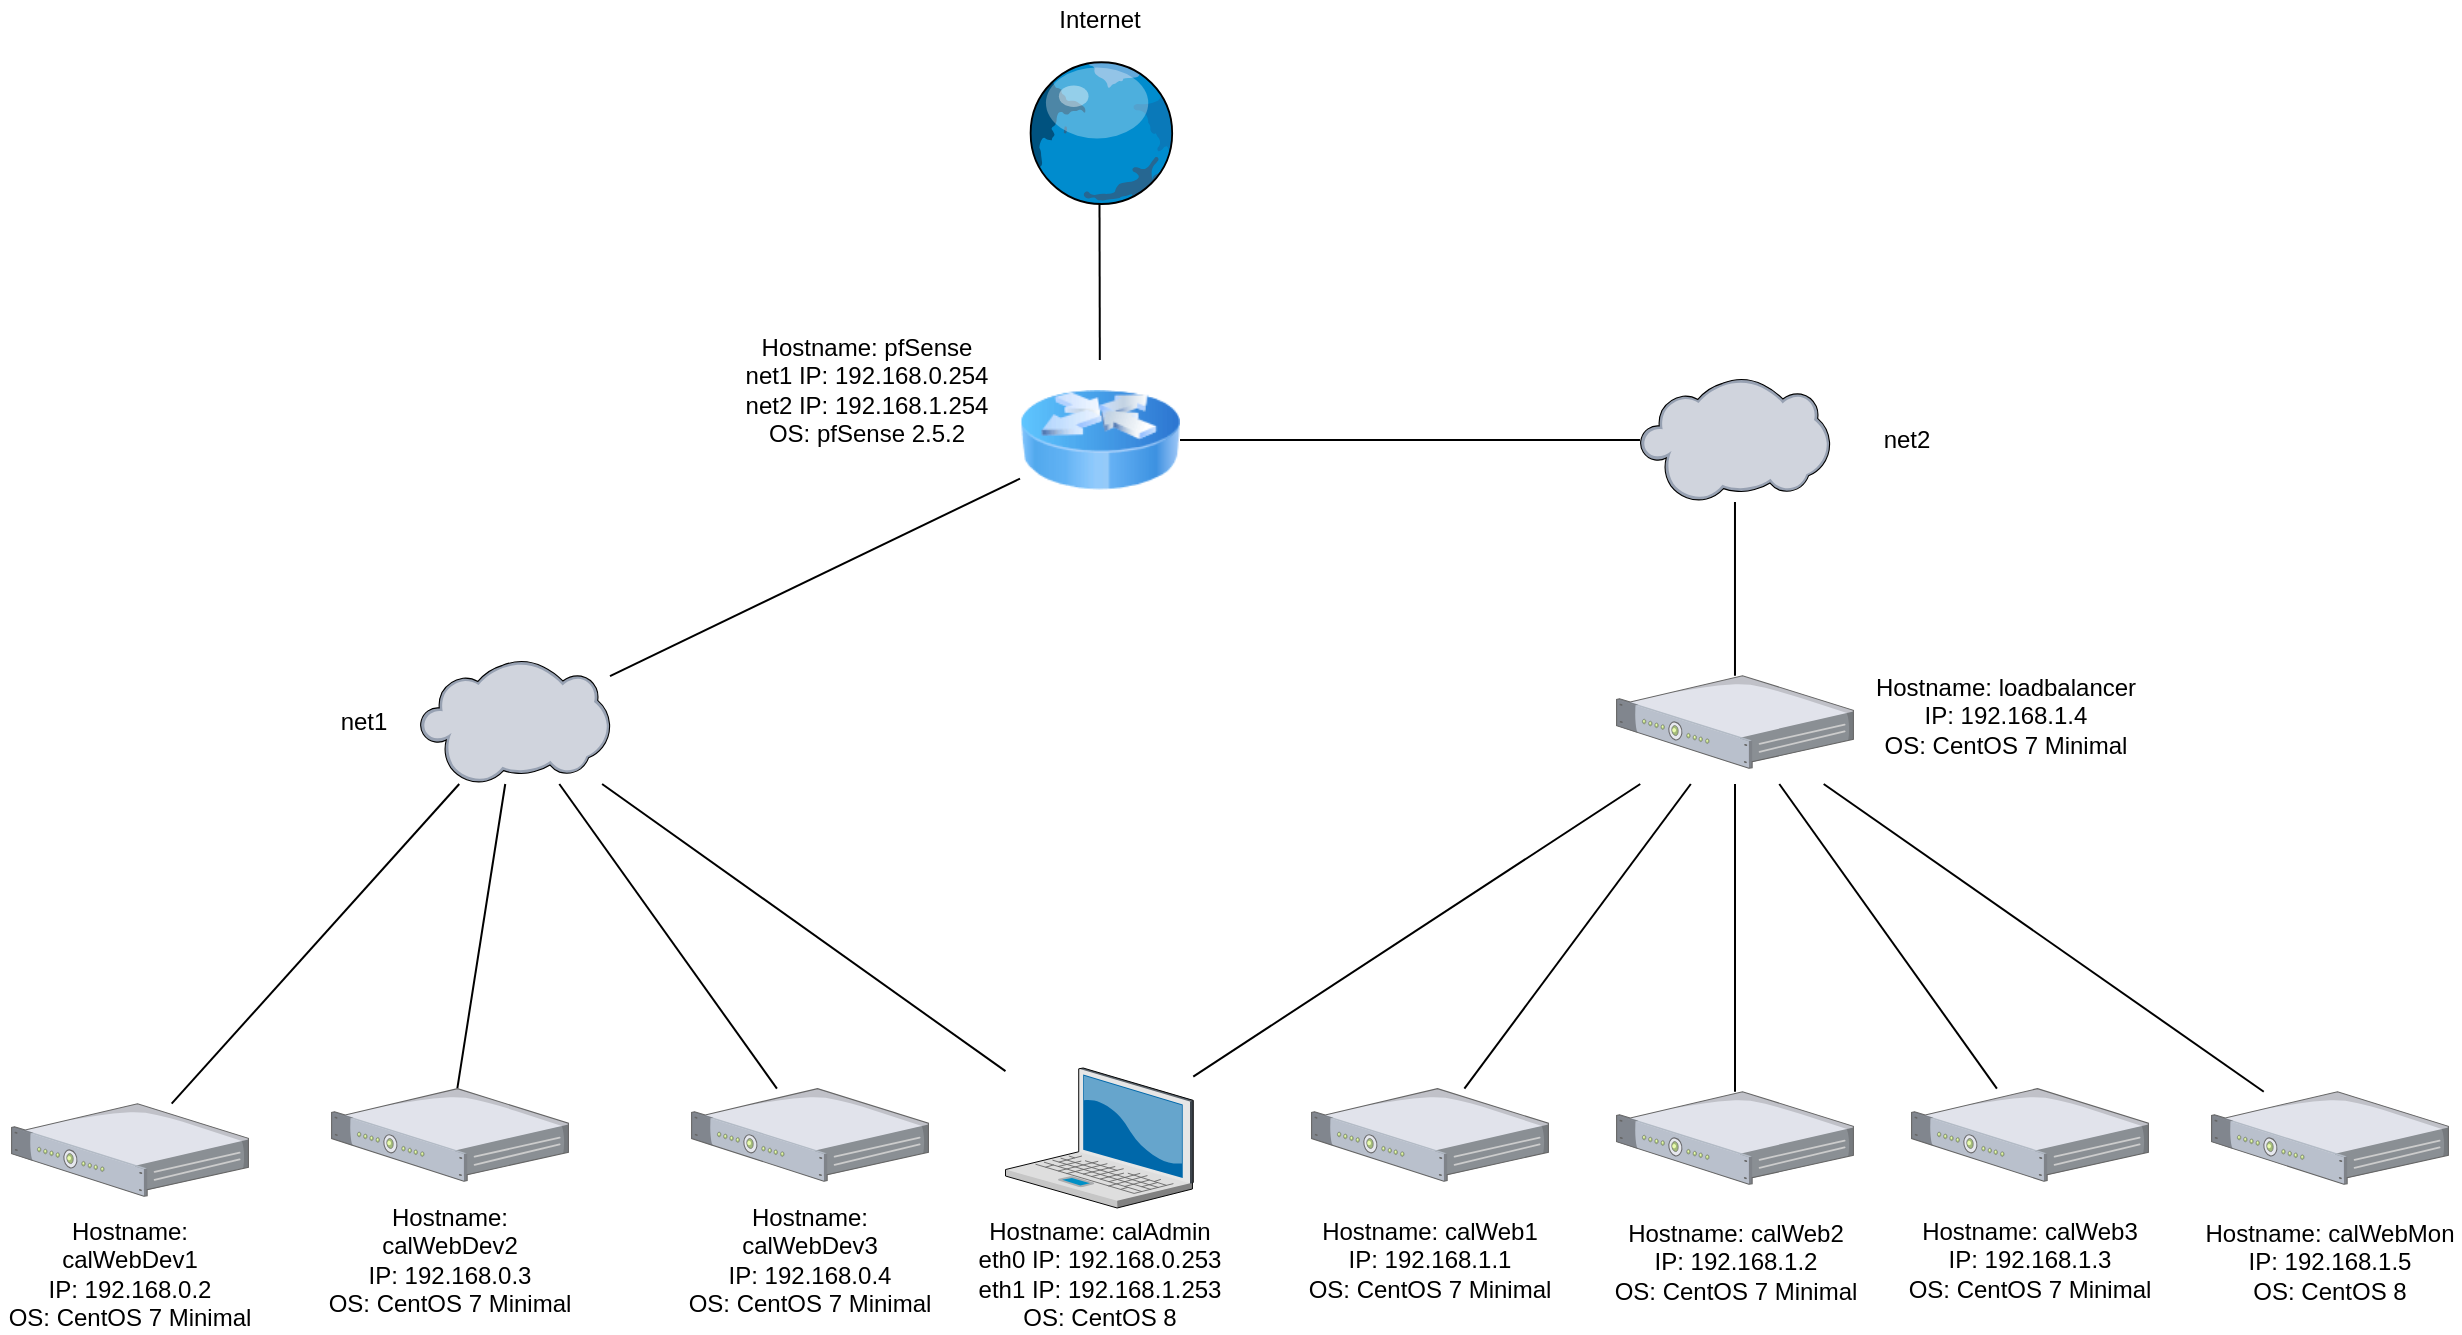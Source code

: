 <mxfile version="15.8.7" type="device"><diagram name="Page-1" id="822b0af5-4adb-64df-f703-e8dfc1f81529"><mxGraphModel dx="1296" dy="1863" grid="1" gridSize="10" guides="1" tooltips="1" connect="1" arrows="1" fold="1" page="1" pageScale="1" pageWidth="1100" pageHeight="850" background="none" math="0" shadow="0"><root><mxCell id="0"/><mxCell id="1" parent="0"/><mxCell id="_zKwkbWp1IxUWKGaEZtZ-1" value="" style="verticalLabelPosition=bottom;sketch=0;aspect=fixed;html=1;verticalAlign=top;strokeColor=none;align=center;outlineConnect=0;shape=mxgraph.citrix.globe;" parent="1" vertex="1"><mxGeometry x="512" y="-50" width="75.36" height="72" as="geometry"/></mxCell><mxCell id="_zKwkbWp1IxUWKGaEZtZ-2" value="Internet" style="text;html=1;strokeColor=none;fillColor=none;align=center;verticalAlign=middle;whiteSpace=wrap;rounded=0;" parent="1" vertex="1"><mxGeometry x="490" y="-80" width="120" height="20" as="geometry"/></mxCell><mxCell id="PFFRUv6Dgi2TRFeU7Wnx-15" style="edgeStyle=none;rounded=0;orthogonalLoop=1;jettySize=auto;html=1;endArrow=none;endFill=0;" parent="1" source="_zKwkbWp1IxUWKGaEZtZ-6" target="PFFRUv6Dgi2TRFeU7Wnx-14" edge="1"><mxGeometry relative="1" as="geometry"/></mxCell><mxCell id="tBdCWHQ66hbPPmCBvv7C-5" style="rounded=0;orthogonalLoop=1;jettySize=auto;html=1;endArrow=none;endFill=0;" edge="1" parent="1" source="_zKwkbWp1IxUWKGaEZtZ-6" target="tBdCWHQ66hbPPmCBvv7C-1"><mxGeometry relative="1" as="geometry"/></mxCell><mxCell id="tBdCWHQ66hbPPmCBvv7C-6" style="edgeStyle=none;rounded=0;orthogonalLoop=1;jettySize=auto;html=1;endArrow=none;endFill=0;" edge="1" parent="1" source="_zKwkbWp1IxUWKGaEZtZ-6" target="tBdCWHQ66hbPPmCBvv7C-3"><mxGeometry relative="1" as="geometry"/></mxCell><mxCell id="_zKwkbWp1IxUWKGaEZtZ-6" value="" style="verticalLabelPosition=bottom;sketch=0;aspect=fixed;html=1;verticalAlign=top;strokeColor=none;align=center;outlineConnect=0;shape=mxgraph.citrix.cloud;" parent="1" vertex="1"><mxGeometry x="210" y="250" width="95" height="62" as="geometry"/></mxCell><mxCell id="_zKwkbWp1IxUWKGaEZtZ-9" value="net1" style="text;html=1;strokeColor=none;fillColor=none;align=center;verticalAlign=middle;whiteSpace=wrap;rounded=0;" parent="1" vertex="1"><mxGeometry x="121.94" y="271" width="120" height="20" as="geometry"/></mxCell><mxCell id="_zKwkbWp1IxUWKGaEZtZ-10" value="Hostname: loadbalancer&lt;br&gt;IP: 192.168.1.4&lt;br&gt;OS: CentOS 7 Minimal" style="text;html=1;strokeColor=none;fillColor=none;align=center;verticalAlign=middle;whiteSpace=wrap;rounded=0;" parent="1" vertex="1"><mxGeometry x="932.5" y="243" width="140" height="69" as="geometry"/></mxCell><mxCell id="_zKwkbWp1IxUWKGaEZtZ-14" style="rounded=0;orthogonalLoop=1;jettySize=auto;html=1;endArrow=none;endFill=0;" parent="1" source="_zKwkbWp1IxUWKGaEZtZ-13" target="_zKwkbWp1IxUWKGaEZtZ-6" edge="1"><mxGeometry relative="1" as="geometry"/></mxCell><mxCell id="PFFRUv6Dgi2TRFeU7Wnx-9" style="rounded=0;orthogonalLoop=1;jettySize=auto;html=1;endArrow=none;endFill=0;" parent="1" source="_zKwkbWp1IxUWKGaEZtZ-13" edge="1"><mxGeometry relative="1" as="geometry"><mxPoint x="820.133" y="312" as="targetPoint"/></mxGeometry></mxCell><mxCell id="_zKwkbWp1IxUWKGaEZtZ-13" value="" style="verticalLabelPosition=bottom;sketch=0;aspect=fixed;html=1;verticalAlign=top;strokeColor=none;align=center;outlineConnect=0;shape=mxgraph.citrix.laptop_2;" parent="1" vertex="1"><mxGeometry x="502.75" y="454" width="93.87" height="70" as="geometry"/></mxCell><mxCell id="_zKwkbWp1IxUWKGaEZtZ-15" value="Hostname: calAdmin&lt;br&gt;eth0 IP: 192.168.0.253&lt;br&gt;eth1 IP: 192.168.1.253&lt;br&gt;OS: CentOS 8" style="text;html=1;strokeColor=none;fillColor=none;align=center;verticalAlign=middle;whiteSpace=wrap;rounded=0;" parent="1" vertex="1"><mxGeometry x="485" y="530" width="130" height="54.31" as="geometry"/></mxCell><mxCell id="_zKwkbWp1IxUWKGaEZtZ-17" style="edgeStyle=none;rounded=0;orthogonalLoop=1;jettySize=auto;html=1;endArrow=none;endFill=0;" parent="1" source="_zKwkbWp1IxUWKGaEZtZ-16" target="_zKwkbWp1IxUWKGaEZtZ-6" edge="1"><mxGeometry relative="1" as="geometry"/></mxCell><mxCell id="_zKwkbWp1IxUWKGaEZtZ-16" value="" style="verticalLabelPosition=bottom;sketch=0;aspect=fixed;html=1;verticalAlign=top;strokeColor=none;align=center;outlineConnect=0;shape=mxgraph.citrix.1u_2u_server;" parent="1" vertex="1"><mxGeometry x="5.8" y="471.85" width="118.41" height="46.3" as="geometry"/></mxCell><mxCell id="_zKwkbWp1IxUWKGaEZtZ-18" value="Hostname: calWebDev1&lt;br&gt;IP: 192.168.0.2&lt;br&gt;OS: CentOS 7 Minimal" style="text;html=1;strokeColor=none;fillColor=none;align=center;verticalAlign=middle;whiteSpace=wrap;rounded=0;" parent="1" vertex="1"><mxGeometry y="530" width="130" height="54.31" as="geometry"/></mxCell><mxCell id="_zKwkbWp1IxUWKGaEZtZ-21" style="edgeStyle=none;rounded=0;orthogonalLoop=1;jettySize=auto;html=1;endArrow=none;endFill=0;" parent="1" source="_zKwkbWp1IxUWKGaEZtZ-19" edge="1"><mxGeometry relative="1" as="geometry"><mxPoint x="867.499" y="312" as="targetPoint"/></mxGeometry></mxCell><mxCell id="_zKwkbWp1IxUWKGaEZtZ-19" value="" style="verticalLabelPosition=bottom;sketch=0;aspect=fixed;html=1;verticalAlign=top;strokeColor=none;align=center;outlineConnect=0;shape=mxgraph.citrix.1u_2u_server;" parent="1" vertex="1"><mxGeometry x="808.29" y="465.85" width="118.41" height="46.3" as="geometry"/></mxCell><mxCell id="_zKwkbWp1IxUWKGaEZtZ-20" value="Hostname: calWeb2&lt;br&gt;IP: 192.168.1.2&lt;br&gt;OS: CentOS 7 Minimal" style="text;html=1;strokeColor=none;fillColor=none;align=center;verticalAlign=middle;whiteSpace=wrap;rounded=0;" parent="1" vertex="1"><mxGeometry x="802.5" y="524" width="130" height="54.31" as="geometry"/></mxCell><mxCell id="PFFRUv6Dgi2TRFeU7Wnx-11" style="edgeStyle=none;rounded=0;orthogonalLoop=1;jettySize=auto;html=1;endArrow=none;endFill=0;" parent="1" source="PFFRUv6Dgi2TRFeU7Wnx-2" edge="1"><mxGeometry relative="1" as="geometry"><mxPoint x="889.646" y="312" as="targetPoint"/></mxGeometry></mxCell><mxCell id="PFFRUv6Dgi2TRFeU7Wnx-2" value="" style="verticalLabelPosition=bottom;sketch=0;aspect=fixed;html=1;verticalAlign=top;strokeColor=none;align=center;outlineConnect=0;shape=mxgraph.citrix.1u_2u_server;" parent="1" vertex="1"><mxGeometry x="955.79" y="464.31" width="118.41" height="46.3" as="geometry"/></mxCell><mxCell id="PFFRUv6Dgi2TRFeU7Wnx-3" value="Hostname: calWeb3&lt;br&gt;IP: 192.168.1.3&lt;br&gt;OS: CentOS 7 Minimal" style="text;html=1;strokeColor=none;fillColor=none;align=center;verticalAlign=middle;whiteSpace=wrap;rounded=0;" parent="1" vertex="1"><mxGeometry x="950" y="522.46" width="130" height="54.31" as="geometry"/></mxCell><mxCell id="PFFRUv6Dgi2TRFeU7Wnx-10" style="edgeStyle=none;rounded=0;orthogonalLoop=1;jettySize=auto;html=1;endArrow=none;endFill=0;" parent="1" source="PFFRUv6Dgi2TRFeU7Wnx-4" edge="1"><mxGeometry relative="1" as="geometry"><mxPoint x="845.408" y="312" as="targetPoint"/></mxGeometry></mxCell><mxCell id="PFFRUv6Dgi2TRFeU7Wnx-4" value="" style="verticalLabelPosition=bottom;sketch=0;aspect=fixed;html=1;verticalAlign=top;strokeColor=none;align=center;outlineConnect=0;shape=mxgraph.citrix.1u_2u_server;" parent="1" vertex="1"><mxGeometry x="655.79" y="464.31" width="118.41" height="46.3" as="geometry"/></mxCell><mxCell id="PFFRUv6Dgi2TRFeU7Wnx-5" value="Hostname: calWeb1&lt;br&gt;IP: 192.168.1.1&lt;br&gt;OS: CentOS 7 Minimal" style="text;html=1;strokeColor=none;fillColor=none;align=center;verticalAlign=middle;whiteSpace=wrap;rounded=0;" parent="1" vertex="1"><mxGeometry x="650" y="522.46" width="130" height="54.31" as="geometry"/></mxCell><mxCell id="PFFRUv6Dgi2TRFeU7Wnx-12" style="edgeStyle=none;rounded=0;orthogonalLoop=1;jettySize=auto;html=1;endArrow=none;endFill=0;" parent="1" source="PFFRUv6Dgi2TRFeU7Wnx-7" edge="1"><mxGeometry relative="1" as="geometry"><mxPoint x="911.838" y="312" as="targetPoint"/></mxGeometry></mxCell><mxCell id="PFFRUv6Dgi2TRFeU7Wnx-7" value="" style="verticalLabelPosition=bottom;sketch=0;aspect=fixed;html=1;verticalAlign=top;strokeColor=none;align=center;outlineConnect=0;shape=mxgraph.citrix.1u_2u_server;" parent="1" vertex="1"><mxGeometry x="1105.79" y="465.85" width="118.41" height="46.3" as="geometry"/></mxCell><mxCell id="PFFRUv6Dgi2TRFeU7Wnx-8" value="Hostname: calWebMon&lt;br&gt;IP: 192.168.1.5&lt;br&gt;OS: CentOS 8" style="text;html=1;strokeColor=none;fillColor=none;align=center;verticalAlign=middle;whiteSpace=wrap;rounded=0;" parent="1" vertex="1"><mxGeometry x="1100" y="524" width="130" height="54.31" as="geometry"/></mxCell><mxCell id="PFFRUv6Dgi2TRFeU7Wnx-17" style="edgeStyle=none;rounded=0;orthogonalLoop=1;jettySize=auto;html=1;endArrow=none;endFill=0;" parent="1" source="PFFRUv6Dgi2TRFeU7Wnx-14" target="_zKwkbWp1IxUWKGaEZtZ-1" edge="1"><mxGeometry relative="1" as="geometry"/></mxCell><mxCell id="PFFRUv6Dgi2TRFeU7Wnx-14" value="" style="image;html=1;image=img/lib/clip_art/networking/Router_Icon_128x128.png" parent="1" vertex="1"><mxGeometry x="510" y="100" width="80" height="80" as="geometry"/></mxCell><mxCell id="PFFRUv6Dgi2TRFeU7Wnx-22" style="edgeStyle=none;rounded=0;orthogonalLoop=1;jettySize=auto;html=1;endArrow=none;endFill=0;" parent="1" source="PFFRUv6Dgi2TRFeU7Wnx-18" target="PFFRUv6Dgi2TRFeU7Wnx-20" edge="1"><mxGeometry relative="1" as="geometry"/></mxCell><mxCell id="PFFRUv6Dgi2TRFeU7Wnx-18" value="" style="verticalLabelPosition=bottom;sketch=0;aspect=fixed;html=1;verticalAlign=top;strokeColor=none;align=center;outlineConnect=0;shape=mxgraph.citrix.1u_2u_server;" parent="1" vertex="1"><mxGeometry x="808.29" y="257.85" width="118.41" height="46.3" as="geometry"/></mxCell><mxCell id="PFFRUv6Dgi2TRFeU7Wnx-19" value="Hostname: pfSense&lt;br&gt;net1 IP: 192.168.0.254&lt;br&gt;net2 IP: 192.168.1.254&lt;br&gt;OS: pfSense 2.5.2" style="text;html=1;align=center;verticalAlign=middle;resizable=0;points=[];autosize=1;strokeColor=none;" parent="1" vertex="1"><mxGeometry x="362.75" y="85" width="140" height="60" as="geometry"/></mxCell><mxCell id="PFFRUv6Dgi2TRFeU7Wnx-23" style="edgeStyle=none;rounded=0;orthogonalLoop=1;jettySize=auto;html=1;endArrow=none;endFill=0;" parent="1" source="PFFRUv6Dgi2TRFeU7Wnx-20" target="PFFRUv6Dgi2TRFeU7Wnx-14" edge="1"><mxGeometry relative="1" as="geometry"/></mxCell><mxCell id="PFFRUv6Dgi2TRFeU7Wnx-20" value="" style="verticalLabelPosition=bottom;sketch=0;aspect=fixed;html=1;verticalAlign=top;strokeColor=none;align=center;outlineConnect=0;shape=mxgraph.citrix.cloud;" parent="1" vertex="1"><mxGeometry x="819.99" y="109" width="95" height="62" as="geometry"/></mxCell><mxCell id="PFFRUv6Dgi2TRFeU7Wnx-21" value="net2" style="text;html=1;align=center;verticalAlign=middle;resizable=0;points=[];autosize=1;strokeColor=none;" parent="1" vertex="1"><mxGeometry x="932.5" y="130" width="40" height="20" as="geometry"/></mxCell><mxCell id="tBdCWHQ66hbPPmCBvv7C-1" value="" style="verticalLabelPosition=bottom;sketch=0;aspect=fixed;html=1;verticalAlign=top;strokeColor=none;align=center;outlineConnect=0;shape=mxgraph.citrix.1u_2u_server;" vertex="1" parent="1"><mxGeometry x="165.8" y="464.31" width="118.41" height="46.3" as="geometry"/></mxCell><mxCell id="tBdCWHQ66hbPPmCBvv7C-2" value="Hostname: calWebDev2&lt;br&gt;IP: 192.168.0.3&lt;br&gt;OS: CentOS 7 Minimal" style="text;html=1;strokeColor=none;fillColor=none;align=center;verticalAlign=middle;whiteSpace=wrap;rounded=0;" vertex="1" parent="1"><mxGeometry x="160" y="522.46" width="130" height="54.31" as="geometry"/></mxCell><mxCell id="tBdCWHQ66hbPPmCBvv7C-3" value="" style="verticalLabelPosition=bottom;sketch=0;aspect=fixed;html=1;verticalAlign=top;strokeColor=none;align=center;outlineConnect=0;shape=mxgraph.citrix.1u_2u_server;" vertex="1" parent="1"><mxGeometry x="345.8" y="464.31" width="118.41" height="46.3" as="geometry"/></mxCell><mxCell id="tBdCWHQ66hbPPmCBvv7C-4" value="Hostname: calWebDev3&lt;br&gt;IP: 192.168.0.4&lt;br&gt;OS: CentOS 7 Minimal" style="text;html=1;strokeColor=none;fillColor=none;align=center;verticalAlign=middle;whiteSpace=wrap;rounded=0;" vertex="1" parent="1"><mxGeometry x="340" y="522.46" width="130" height="54.31" as="geometry"/></mxCell></root></mxGraphModel></diagram></mxfile>